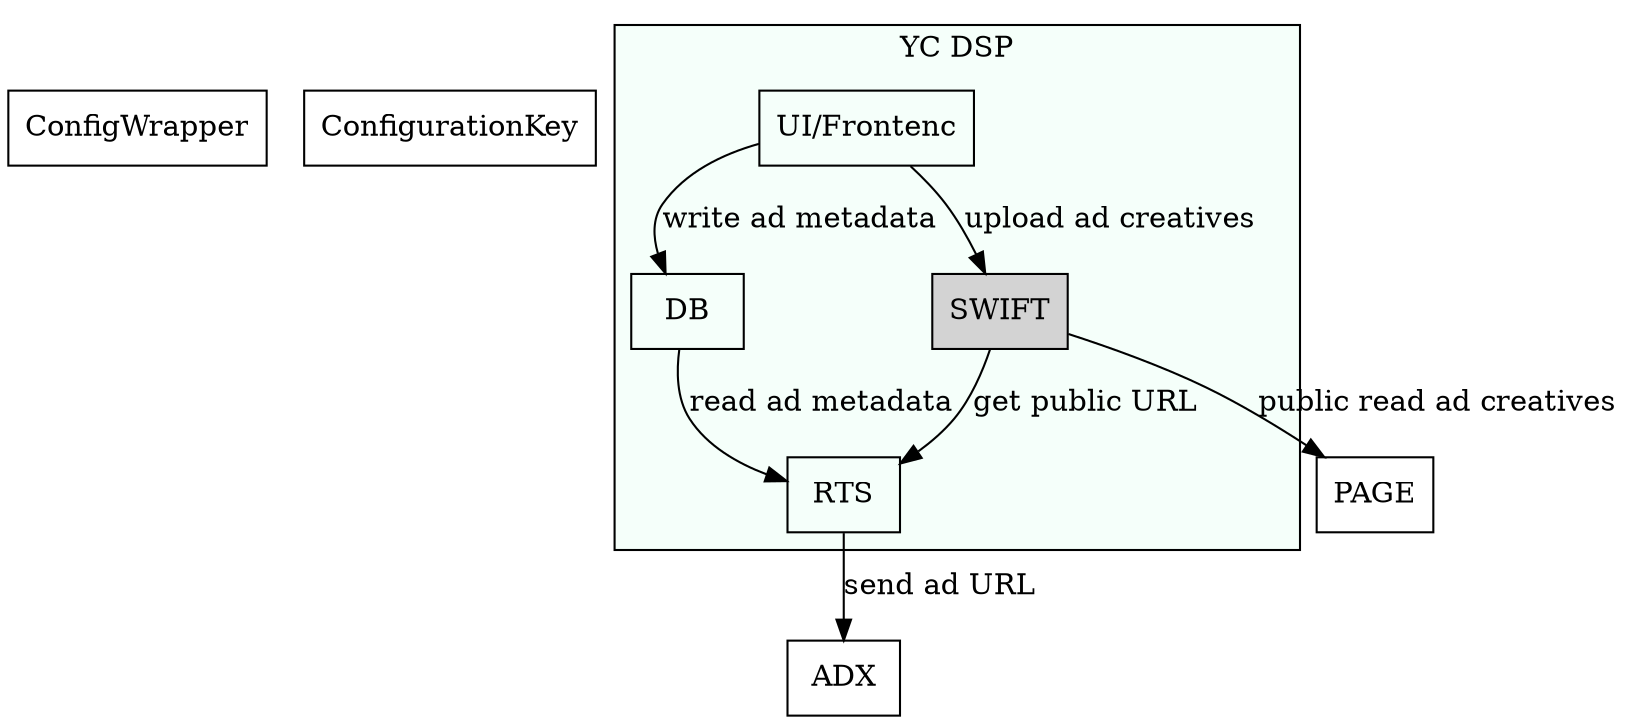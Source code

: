digraph Configuration {
	node [shape="record"];
	edge [style="solid"];
	#edge [style="dashed"];

	ConfigWrapper;
	ConfigurationKey;

	subgraph cluster_data {
		label="YC DSP";
		bgcolor="mintcream";

		RTS;
		SWIFT [style="filled"];
		DB;
		UI [label="UI/Frontenc"]
	}

	UI->SWIFT [label="upload ad creatives"];
	UI->DB [label="write ad metadata"];
	DB->RTS [label="read ad metadata"];
	RTS->ADX [label="send ad URL"];
	SWIFT->PAGE [label="public read ad creatives"];
	SWIFT->RTS [label="get public URL"];

}
